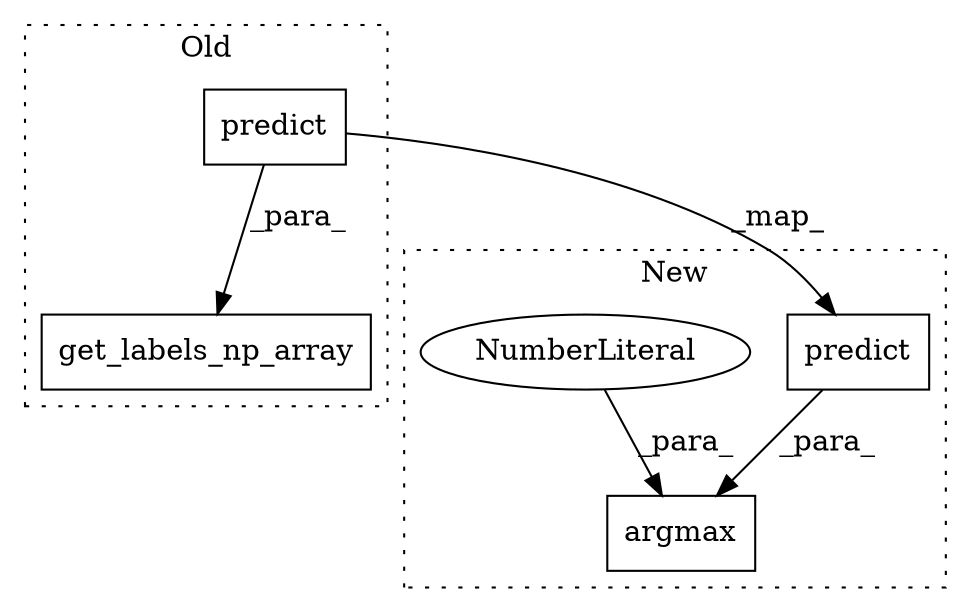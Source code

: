 digraph G {
subgraph cluster0 {
1 [label="get_labels_np_array" a="32" s="4344,4400" l="20,1" shape="box"];
3 [label="predict" a="32" s="4379,4399" l="8,1" shape="box"];
label = "Old";
style="dotted";
}
subgraph cluster1 {
2 [label="argmax" a="32" s="5001,5050" l="7,1" shape="box"];
4 [label="predict" a="32" s="5023,5047" l="8,1" shape="box"];
5 [label="NumberLiteral" a="34" s="5049" l="1" shape="ellipse"];
label = "New";
style="dotted";
}
3 -> 1 [label="_para_"];
3 -> 4 [label="_map_"];
4 -> 2 [label="_para_"];
5 -> 2 [label="_para_"];
}